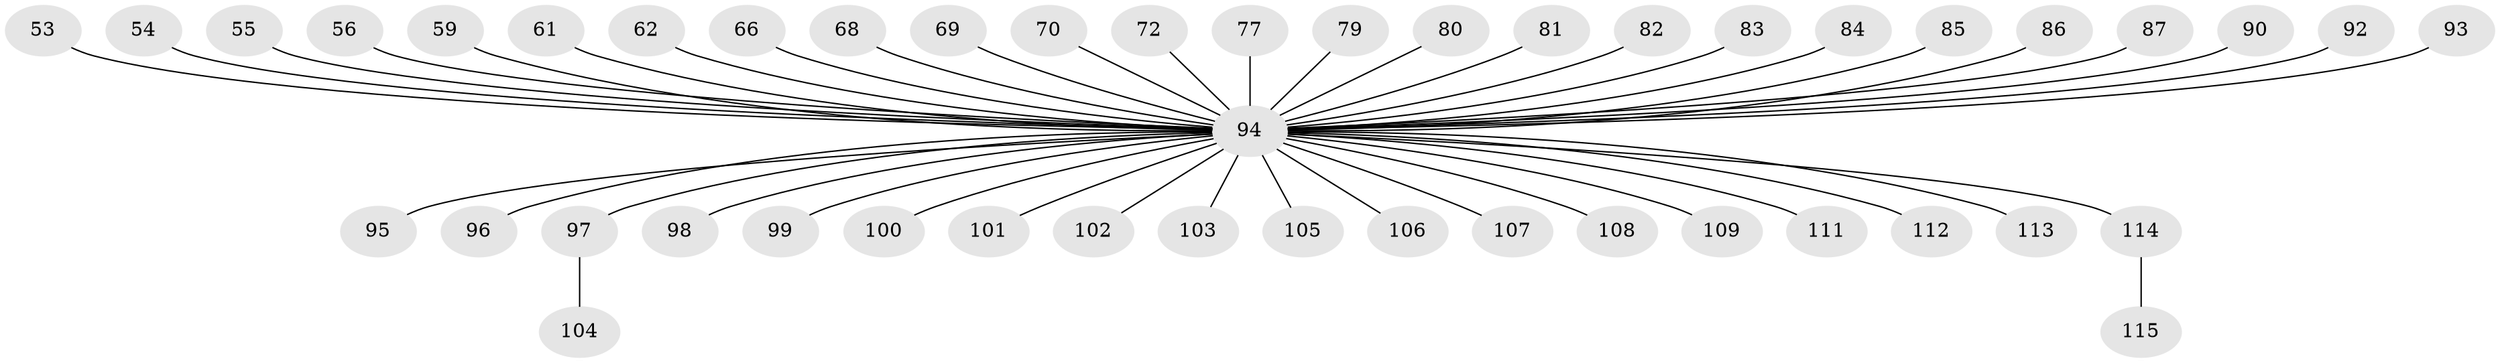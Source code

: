 // original degree distribution, {4: 0.06086956521739131, 7: 0.008695652173913044, 6: 0.017391304347826087, 5: 0.034782608695652174, 2: 0.23478260869565218, 8: 0.008695652173913044, 3: 0.11304347826086956, 1: 0.5217391304347826}
// Generated by graph-tools (version 1.1) at 2025/56/03/04/25 21:56:34]
// undirected, 46 vertices, 45 edges
graph export_dot {
graph [start="1"]
  node [color=gray90,style=filled];
  53;
  54;
  55;
  56;
  59;
  61;
  62;
  66;
  68;
  69 [super="+47"];
  70;
  72;
  77;
  79;
  80;
  81;
  82;
  83;
  84;
  85 [super="+63"];
  86;
  87;
  90;
  92;
  93 [super="+78"];
  94 [super="+64+65+89+40+91+41+50+52"];
  95;
  96;
  97;
  98;
  99;
  100;
  101;
  102;
  103;
  104;
  105 [super="+88"];
  106;
  107;
  108;
  109 [super="+57"];
  111 [super="+49"];
  112;
  113;
  114 [super="+14+30+110"];
  115;
  53 -- 94;
  54 -- 94;
  55 -- 94;
  56 -- 94;
  59 -- 94;
  61 -- 94;
  62 -- 94;
  66 -- 94;
  68 -- 94;
  69 -- 94;
  70 -- 94;
  72 -- 94;
  77 -- 94;
  79 -- 94;
  80 -- 94;
  81 -- 94;
  82 -- 94;
  83 -- 94;
  84 -- 94;
  85 -- 94;
  86 -- 94;
  87 -- 94;
  90 -- 94;
  92 -- 94;
  93 -- 94;
  94 -- 113;
  94 -- 96;
  94 -- 97;
  94 -- 98;
  94 -- 99;
  94 -- 100;
  94 -- 101;
  94 -- 102;
  94 -- 103;
  94 -- 106;
  94 -- 107;
  94 -- 108;
  94 -- 112;
  94 -- 114;
  94 -- 111;
  94 -- 109;
  94 -- 105;
  94 -- 95;
  97 -- 104;
  114 -- 115;
}
